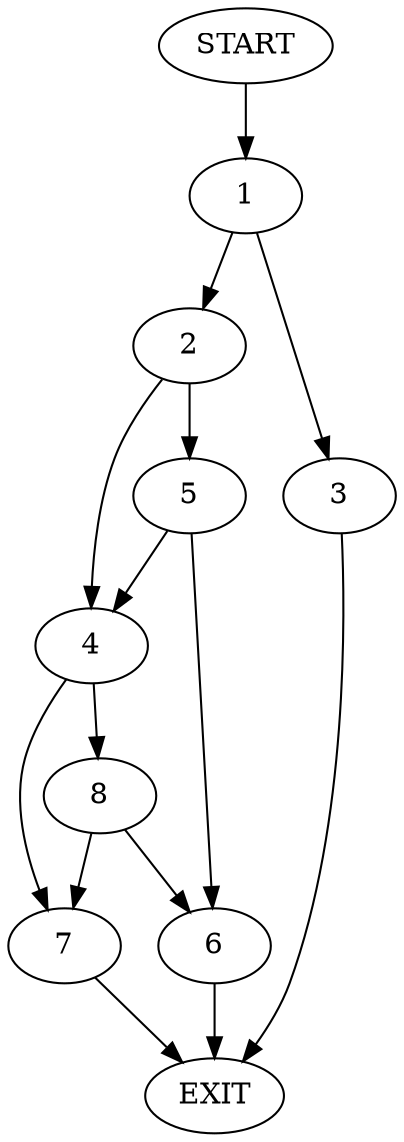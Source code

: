 digraph {
0 [label="START"]
9 [label="EXIT"]
0 -> 1
1 -> 2
1 -> 3
2 -> 4
2 -> 5
3 -> 9
5 -> 4
5 -> 6
4 -> 7
4 -> 8
6 -> 9
8 -> 7
8 -> 6
7 -> 9
}
